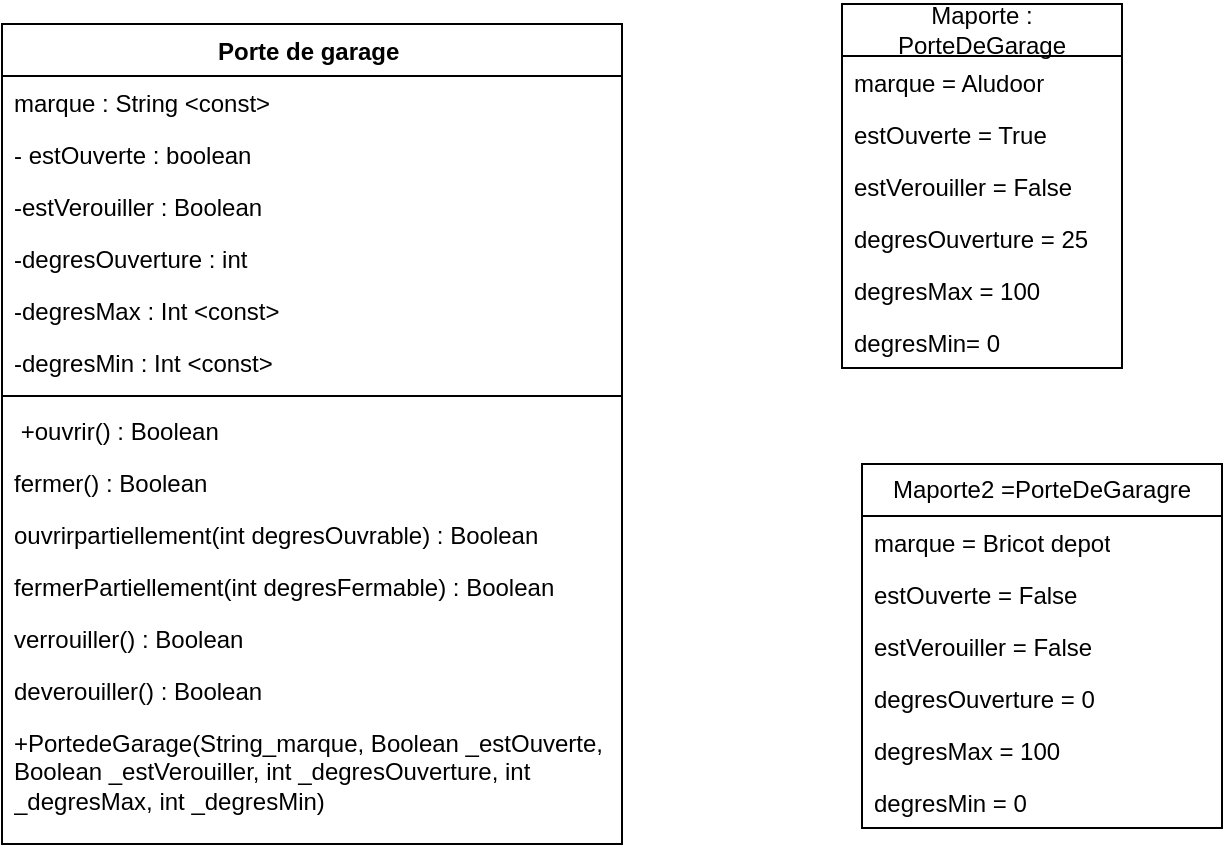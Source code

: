 <mxfile version="21.6.5" type="device">
  <diagram name="Page-1" id="tu77Aqcnw_f0reshCW36">
    <mxGraphModel dx="1434" dy="878" grid="1" gridSize="10" guides="1" tooltips="1" connect="1" arrows="1" fold="1" page="1" pageScale="1" pageWidth="827" pageHeight="1169" math="0" shadow="0">
      <root>
        <mxCell id="0" />
        <mxCell id="1" parent="0" />
        <mxCell id="KK0n9lVwef68-EvJJkkm-1" value="Porte de garage&amp;nbsp;" style="swimlane;fontStyle=1;align=center;verticalAlign=top;childLayout=stackLayout;horizontal=1;startSize=26;horizontalStack=0;resizeParent=1;resizeParentMax=0;resizeLast=0;collapsible=1;marginBottom=0;whiteSpace=wrap;html=1;" vertex="1" parent="1">
          <mxGeometry x="40" y="110" width="310" height="410" as="geometry" />
        </mxCell>
        <mxCell id="KK0n9lVwef68-EvJJkkm-2" value="marque : String &amp;lt;const&amp;gt;" style="text;strokeColor=none;fillColor=none;align=left;verticalAlign=top;spacingLeft=4;spacingRight=4;overflow=hidden;rotatable=0;points=[[0,0.5],[1,0.5]];portConstraint=eastwest;whiteSpace=wrap;html=1;" vertex="1" parent="KK0n9lVwef68-EvJJkkm-1">
          <mxGeometry y="26" width="310" height="26" as="geometry" />
        </mxCell>
        <mxCell id="KK0n9lVwef68-EvJJkkm-6" value="- estOuverte : boolean" style="text;strokeColor=none;fillColor=none;align=left;verticalAlign=top;spacingLeft=4;spacingRight=4;overflow=hidden;rotatable=0;points=[[0,0.5],[1,0.5]];portConstraint=eastwest;whiteSpace=wrap;html=1;" vertex="1" parent="KK0n9lVwef68-EvJJkkm-1">
          <mxGeometry y="52" width="310" height="26" as="geometry" />
        </mxCell>
        <mxCell id="KK0n9lVwef68-EvJJkkm-7" value="-estVerouiller : Boolean&amp;nbsp;" style="text;strokeColor=none;fillColor=none;align=left;verticalAlign=top;spacingLeft=4;spacingRight=4;overflow=hidden;rotatable=0;points=[[0,0.5],[1,0.5]];portConstraint=eastwest;whiteSpace=wrap;html=1;" vertex="1" parent="KK0n9lVwef68-EvJJkkm-1">
          <mxGeometry y="78" width="310" height="26" as="geometry" />
        </mxCell>
        <mxCell id="KK0n9lVwef68-EvJJkkm-8" value="-degresOuverture : int" style="text;strokeColor=none;fillColor=none;align=left;verticalAlign=top;spacingLeft=4;spacingRight=4;overflow=hidden;rotatable=0;points=[[0,0.5],[1,0.5]];portConstraint=eastwest;whiteSpace=wrap;html=1;" vertex="1" parent="KK0n9lVwef68-EvJJkkm-1">
          <mxGeometry y="104" width="310" height="26" as="geometry" />
        </mxCell>
        <mxCell id="KK0n9lVwef68-EvJJkkm-9" value="-degresMax : Int &amp;lt;const&amp;gt;" style="text;strokeColor=none;fillColor=none;align=left;verticalAlign=top;spacingLeft=4;spacingRight=4;overflow=hidden;rotatable=0;points=[[0,0.5],[1,0.5]];portConstraint=eastwest;whiteSpace=wrap;html=1;" vertex="1" parent="KK0n9lVwef68-EvJJkkm-1">
          <mxGeometry y="130" width="310" height="26" as="geometry" />
        </mxCell>
        <mxCell id="KK0n9lVwef68-EvJJkkm-10" value="-degresMin : Int &amp;lt;const&amp;gt;" style="text;strokeColor=none;fillColor=none;align=left;verticalAlign=top;spacingLeft=4;spacingRight=4;overflow=hidden;rotatable=0;points=[[0,0.5],[1,0.5]];portConstraint=eastwest;whiteSpace=wrap;html=1;" vertex="1" parent="KK0n9lVwef68-EvJJkkm-1">
          <mxGeometry y="156" width="310" height="26" as="geometry" />
        </mxCell>
        <mxCell id="KK0n9lVwef68-EvJJkkm-3" value="" style="line;strokeWidth=1;fillColor=none;align=left;verticalAlign=middle;spacingTop=-1;spacingLeft=3;spacingRight=3;rotatable=0;labelPosition=right;points=[];portConstraint=eastwest;strokeColor=inherit;" vertex="1" parent="KK0n9lVwef68-EvJJkkm-1">
          <mxGeometry y="182" width="310" height="8" as="geometry" />
        </mxCell>
        <mxCell id="KK0n9lVwef68-EvJJkkm-4" value="&amp;nbsp;+ouvrir() : Boolean" style="text;strokeColor=none;fillColor=none;align=left;verticalAlign=top;spacingLeft=4;spacingRight=4;overflow=hidden;rotatable=0;points=[[0,0.5],[1,0.5]];portConstraint=eastwest;whiteSpace=wrap;html=1;" vertex="1" parent="KK0n9lVwef68-EvJJkkm-1">
          <mxGeometry y="190" width="310" height="26" as="geometry" />
        </mxCell>
        <mxCell id="KK0n9lVwef68-EvJJkkm-12" value="fermer() : Boolean" style="text;strokeColor=none;fillColor=none;align=left;verticalAlign=top;spacingLeft=4;spacingRight=4;overflow=hidden;rotatable=0;points=[[0,0.5],[1,0.5]];portConstraint=eastwest;whiteSpace=wrap;html=1;" vertex="1" parent="KK0n9lVwef68-EvJJkkm-1">
          <mxGeometry y="216" width="310" height="26" as="geometry" />
        </mxCell>
        <mxCell id="KK0n9lVwef68-EvJJkkm-13" value="ouvrirpartiellement(int degresOuvrable) : Boolean" style="text;strokeColor=none;fillColor=none;align=left;verticalAlign=top;spacingLeft=4;spacingRight=4;overflow=hidden;rotatable=0;points=[[0,0.5],[1,0.5]];portConstraint=eastwest;whiteSpace=wrap;html=1;" vertex="1" parent="KK0n9lVwef68-EvJJkkm-1">
          <mxGeometry y="242" width="310" height="26" as="geometry" />
        </mxCell>
        <mxCell id="KK0n9lVwef68-EvJJkkm-14" value="fermerPartiellement(int degresFermable) : Boolean&amp;nbsp;" style="text;strokeColor=none;fillColor=none;align=left;verticalAlign=top;spacingLeft=4;spacingRight=4;overflow=hidden;rotatable=0;points=[[0,0.5],[1,0.5]];portConstraint=eastwest;whiteSpace=wrap;html=1;" vertex="1" parent="KK0n9lVwef68-EvJJkkm-1">
          <mxGeometry y="268" width="310" height="26" as="geometry" />
        </mxCell>
        <mxCell id="KK0n9lVwef68-EvJJkkm-15" value="verrouiller() : Boolean" style="text;strokeColor=none;fillColor=none;align=left;verticalAlign=top;spacingLeft=4;spacingRight=4;overflow=hidden;rotatable=0;points=[[0,0.5],[1,0.5]];portConstraint=eastwest;whiteSpace=wrap;html=1;" vertex="1" parent="KK0n9lVwef68-EvJJkkm-1">
          <mxGeometry y="294" width="310" height="26" as="geometry" />
        </mxCell>
        <mxCell id="KK0n9lVwef68-EvJJkkm-16" value="deverouiller() : Boolean&amp;nbsp;" style="text;strokeColor=none;fillColor=none;align=left;verticalAlign=top;spacingLeft=4;spacingRight=4;overflow=hidden;rotatable=0;points=[[0,0.5],[1,0.5]];portConstraint=eastwest;whiteSpace=wrap;html=1;" vertex="1" parent="KK0n9lVwef68-EvJJkkm-1">
          <mxGeometry y="320" width="310" height="26" as="geometry" />
        </mxCell>
        <mxCell id="KK0n9lVwef68-EvJJkkm-17" value="+PortedeGarage(String_marque, Boolean _estOuverte, Boolean _estVerouiller, int _degresOuverture, int _degresMax, int _degresMin)" style="text;strokeColor=none;fillColor=none;align=left;verticalAlign=top;spacingLeft=4;spacingRight=4;overflow=hidden;rotatable=0;points=[[0,0.5],[1,0.5]];portConstraint=eastwest;whiteSpace=wrap;html=1;" vertex="1" parent="KK0n9lVwef68-EvJJkkm-1">
          <mxGeometry y="346" width="310" height="64" as="geometry" />
        </mxCell>
        <mxCell id="KK0n9lVwef68-EvJJkkm-18" value="Maporte : PorteDeGarage" style="swimlane;fontStyle=0;childLayout=stackLayout;horizontal=1;startSize=26;fillColor=none;horizontalStack=0;resizeParent=1;resizeParentMax=0;resizeLast=0;collapsible=1;marginBottom=0;whiteSpace=wrap;html=1;" vertex="1" parent="1">
          <mxGeometry x="460" y="100" width="140" height="182" as="geometry" />
        </mxCell>
        <mxCell id="KK0n9lVwef68-EvJJkkm-19" value="marque = Aludoor" style="text;strokeColor=none;fillColor=none;align=left;verticalAlign=top;spacingLeft=4;spacingRight=4;overflow=hidden;rotatable=0;points=[[0,0.5],[1,0.5]];portConstraint=eastwest;whiteSpace=wrap;html=1;" vertex="1" parent="KK0n9lVwef68-EvJJkkm-18">
          <mxGeometry y="26" width="140" height="26" as="geometry" />
        </mxCell>
        <mxCell id="KK0n9lVwef68-EvJJkkm-20" value="estOuverte = True" style="text;strokeColor=none;fillColor=none;align=left;verticalAlign=top;spacingLeft=4;spacingRight=4;overflow=hidden;rotatable=0;points=[[0,0.5],[1,0.5]];portConstraint=eastwest;whiteSpace=wrap;html=1;" vertex="1" parent="KK0n9lVwef68-EvJJkkm-18">
          <mxGeometry y="52" width="140" height="26" as="geometry" />
        </mxCell>
        <mxCell id="KK0n9lVwef68-EvJJkkm-21" value="estVerouiller = False" style="text;strokeColor=none;fillColor=none;align=left;verticalAlign=top;spacingLeft=4;spacingRight=4;overflow=hidden;rotatable=0;points=[[0,0.5],[1,0.5]];portConstraint=eastwest;whiteSpace=wrap;html=1;" vertex="1" parent="KK0n9lVwef68-EvJJkkm-18">
          <mxGeometry y="78" width="140" height="26" as="geometry" />
        </mxCell>
        <mxCell id="KK0n9lVwef68-EvJJkkm-22" value="degresOuverture = 25" style="text;strokeColor=none;fillColor=none;align=left;verticalAlign=top;spacingLeft=4;spacingRight=4;overflow=hidden;rotatable=0;points=[[0,0.5],[1,0.5]];portConstraint=eastwest;whiteSpace=wrap;html=1;" vertex="1" parent="KK0n9lVwef68-EvJJkkm-18">
          <mxGeometry y="104" width="140" height="26" as="geometry" />
        </mxCell>
        <mxCell id="KK0n9lVwef68-EvJJkkm-23" value="degresMax = 100" style="text;strokeColor=none;fillColor=none;align=left;verticalAlign=top;spacingLeft=4;spacingRight=4;overflow=hidden;rotatable=0;points=[[0,0.5],[1,0.5]];portConstraint=eastwest;whiteSpace=wrap;html=1;" vertex="1" parent="KK0n9lVwef68-EvJJkkm-18">
          <mxGeometry y="130" width="140" height="26" as="geometry" />
        </mxCell>
        <mxCell id="KK0n9lVwef68-EvJJkkm-24" value="degresMin= 0" style="text;strokeColor=none;fillColor=none;align=left;verticalAlign=top;spacingLeft=4;spacingRight=4;overflow=hidden;rotatable=0;points=[[0,0.5],[1,0.5]];portConstraint=eastwest;whiteSpace=wrap;html=1;" vertex="1" parent="KK0n9lVwef68-EvJJkkm-18">
          <mxGeometry y="156" width="140" height="26" as="geometry" />
        </mxCell>
        <mxCell id="KK0n9lVwef68-EvJJkkm-25" value="Maporte2 =PorteDeGaragre" style="swimlane;fontStyle=0;childLayout=stackLayout;horizontal=1;startSize=26;fillColor=none;horizontalStack=0;resizeParent=1;resizeParentMax=0;resizeLast=0;collapsible=1;marginBottom=0;whiteSpace=wrap;html=1;" vertex="1" parent="1">
          <mxGeometry x="470" y="330" width="180" height="182" as="geometry" />
        </mxCell>
        <mxCell id="KK0n9lVwef68-EvJJkkm-26" value="marque = Bricot depot" style="text;strokeColor=none;fillColor=none;align=left;verticalAlign=top;spacingLeft=4;spacingRight=4;overflow=hidden;rotatable=0;points=[[0,0.5],[1,0.5]];portConstraint=eastwest;whiteSpace=wrap;html=1;" vertex="1" parent="KK0n9lVwef68-EvJJkkm-25">
          <mxGeometry y="26" width="180" height="26" as="geometry" />
        </mxCell>
        <mxCell id="KK0n9lVwef68-EvJJkkm-27" value="estOuverte = False" style="text;strokeColor=none;fillColor=none;align=left;verticalAlign=top;spacingLeft=4;spacingRight=4;overflow=hidden;rotatable=0;points=[[0,0.5],[1,0.5]];portConstraint=eastwest;whiteSpace=wrap;html=1;" vertex="1" parent="KK0n9lVwef68-EvJJkkm-25">
          <mxGeometry y="52" width="180" height="26" as="geometry" />
        </mxCell>
        <mxCell id="KK0n9lVwef68-EvJJkkm-28" value="estVerouiller = False" style="text;strokeColor=none;fillColor=none;align=left;verticalAlign=top;spacingLeft=4;spacingRight=4;overflow=hidden;rotatable=0;points=[[0,0.5],[1,0.5]];portConstraint=eastwest;whiteSpace=wrap;html=1;" vertex="1" parent="KK0n9lVwef68-EvJJkkm-25">
          <mxGeometry y="78" width="180" height="26" as="geometry" />
        </mxCell>
        <mxCell id="KK0n9lVwef68-EvJJkkm-29" value="degresOuverture = 0" style="text;strokeColor=none;fillColor=none;align=left;verticalAlign=top;spacingLeft=4;spacingRight=4;overflow=hidden;rotatable=0;points=[[0,0.5],[1,0.5]];portConstraint=eastwest;whiteSpace=wrap;html=1;" vertex="1" parent="KK0n9lVwef68-EvJJkkm-25">
          <mxGeometry y="104" width="180" height="26" as="geometry" />
        </mxCell>
        <mxCell id="KK0n9lVwef68-EvJJkkm-30" value="degresMax = 100" style="text;strokeColor=none;fillColor=none;align=left;verticalAlign=top;spacingLeft=4;spacingRight=4;overflow=hidden;rotatable=0;points=[[0,0.5],[1,0.5]];portConstraint=eastwest;whiteSpace=wrap;html=1;" vertex="1" parent="KK0n9lVwef68-EvJJkkm-25">
          <mxGeometry y="130" width="180" height="26" as="geometry" />
        </mxCell>
        <mxCell id="KK0n9lVwef68-EvJJkkm-33" value="degresMin = 0" style="text;strokeColor=none;fillColor=none;align=left;verticalAlign=top;spacingLeft=4;spacingRight=4;overflow=hidden;rotatable=0;points=[[0,0.5],[1,0.5]];portConstraint=eastwest;whiteSpace=wrap;html=1;" vertex="1" parent="KK0n9lVwef68-EvJJkkm-25">
          <mxGeometry y="156" width="180" height="26" as="geometry" />
        </mxCell>
      </root>
    </mxGraphModel>
  </diagram>
</mxfile>
